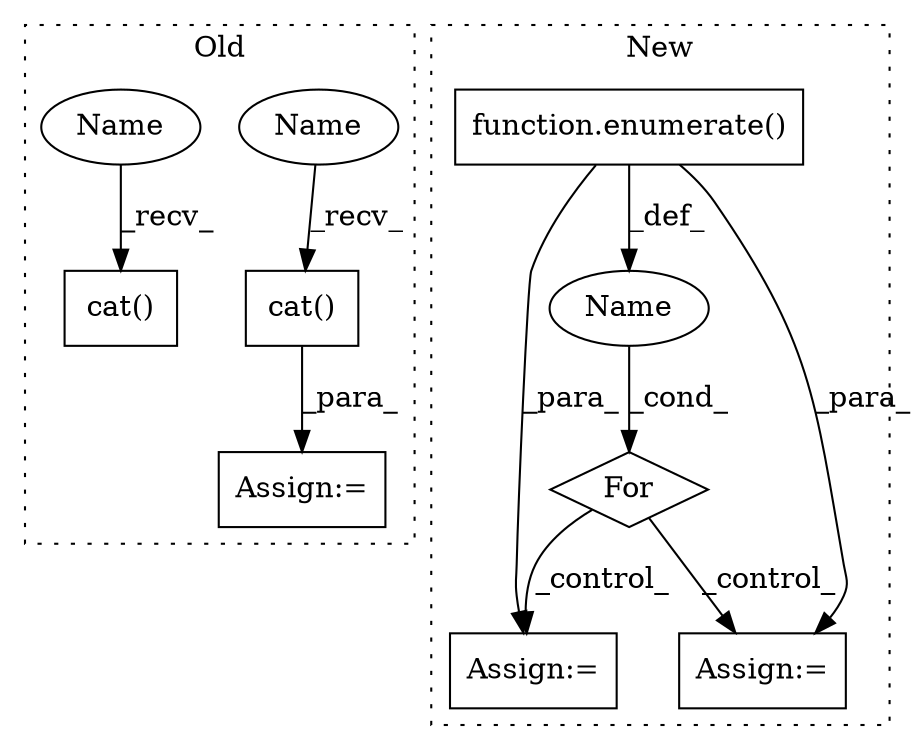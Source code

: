 digraph G {
subgraph cluster0 {
1 [label="cat()" a="75" s="16818,16885" l="19,6" shape="box"];
3 [label="Assign:=" a="68" s="16916" l="3" shape="box"];
6 [label="cat()" a="75" s="16468,16535" l="19,6" shape="box"];
9 [label="Name" a="87" s="16818" l="5" shape="ellipse"];
10 [label="Name" a="87" s="16468" l="5" shape="ellipse"];
label = "Old";
style="dotted";
}
subgraph cluster1 {
2 [label="function.enumerate()" a="75" s="16546,16566" l="10,1" shape="box"];
4 [label="For" a="107" s="16525,16567" l="4,10" shape="diamond"];
5 [label="Assign:=" a="68" s="16597" l="3" shape="box"];
7 [label="Name" a="87" s="16532" l="10" shape="ellipse"];
8 [label="Assign:=" a="68" s="16771" l="3" shape="box"];
label = "New";
style="dotted";
}
1 -> 3 [label="_para_"];
2 -> 7 [label="_def_"];
2 -> 5 [label="_para_"];
2 -> 8 [label="_para_"];
4 -> 5 [label="_control_"];
4 -> 8 [label="_control_"];
7 -> 4 [label="_cond_"];
9 -> 1 [label="_recv_"];
10 -> 6 [label="_recv_"];
}